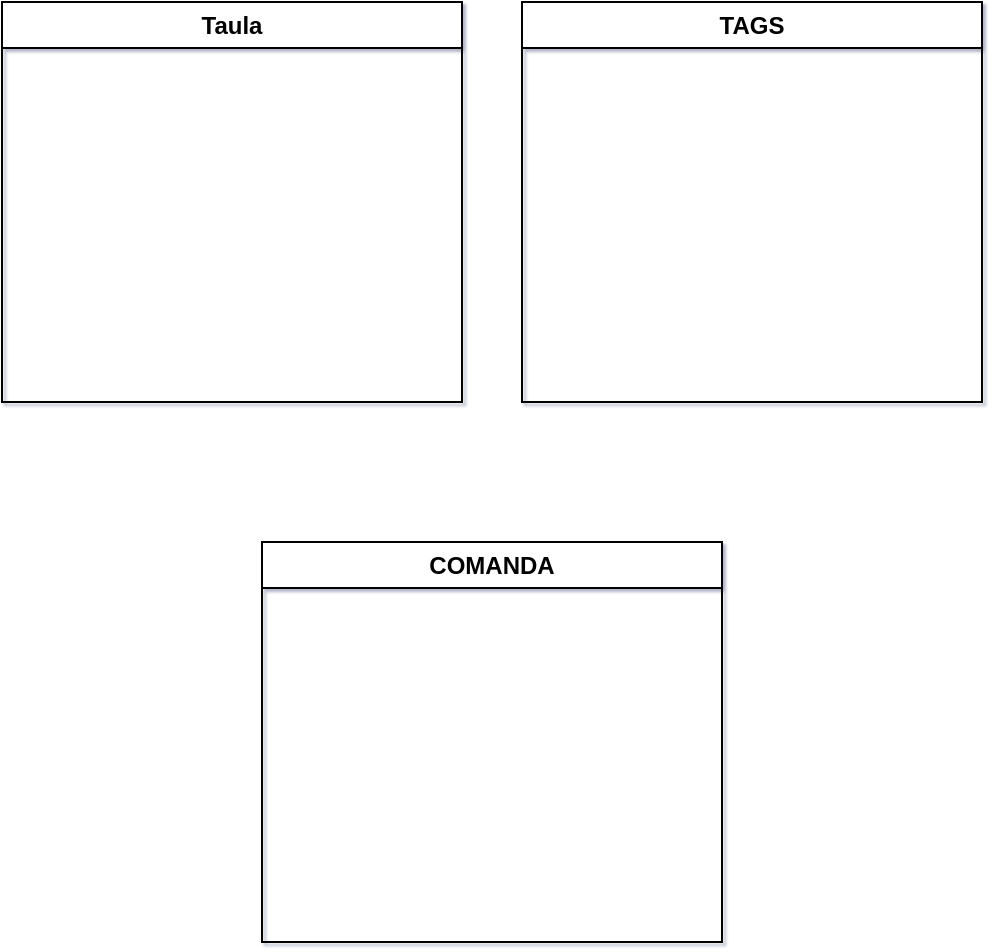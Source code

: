 <mxfile version="24.8.4">
  <diagram name="Pàgina-1" id="zISIAvJzyd-JEmF1Sgcr">
    <mxGraphModel dx="1368" dy="790" grid="1" gridSize="10" guides="1" tooltips="1" connect="1" arrows="1" fold="1" page="1" pageScale="1" pageWidth="827" pageHeight="1169" math="0" shadow="1">
      <root>
        <mxCell id="0" />
        <mxCell id="1" parent="0" />
        <mxCell id="3IrOzXSVd5xN3e1H78Ni-6" value="Taula" style="swimlane;whiteSpace=wrap;html=1;" vertex="1" parent="1">
          <mxGeometry x="120" y="150" width="230" height="200" as="geometry" />
        </mxCell>
        <mxCell id="3IrOzXSVd5xN3e1H78Ni-17" value="TAGS" style="swimlane;whiteSpace=wrap;html=1;" vertex="1" parent="1">
          <mxGeometry x="380" y="150" width="230" height="200" as="geometry" />
        </mxCell>
        <mxCell id="3IrOzXSVd5xN3e1H78Ni-18" value="COMANDA" style="swimlane;whiteSpace=wrap;html=1;" vertex="1" parent="1">
          <mxGeometry x="250" y="420" width="230" height="200" as="geometry" />
        </mxCell>
      </root>
    </mxGraphModel>
  </diagram>
</mxfile>

